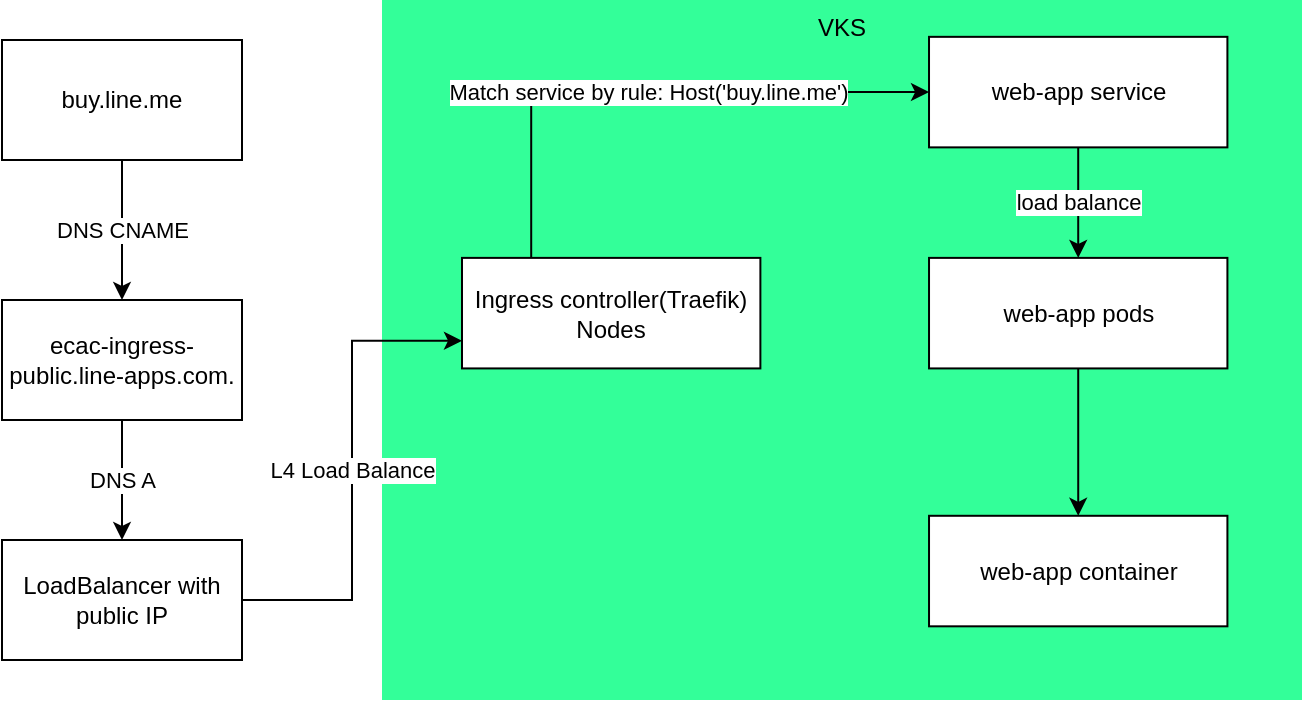 <mxfile version="13.6.9" type="github">
  <diagram id="KRTKBKxZudRrld9R8o7Q" name="Page-1">
    <mxGraphModel dx="760" dy="512" grid="1" gridSize="10" guides="1" tooltips="1" connect="1" arrows="1" fold="1" page="1" pageScale="1" pageWidth="827" pageHeight="1169" math="0" shadow="0">
      <root>
        <mxCell id="0" />
        <mxCell id="1" parent="0" />
        <mxCell id="SDYtCLWi_q_EeFBWO2lE-3" value="DNS A" style="edgeStyle=orthogonalEdgeStyle;rounded=0;orthogonalLoop=1;jettySize=auto;html=1;" parent="1" source="SDYtCLWi_q_EeFBWO2lE-1" target="SDYtCLWi_q_EeFBWO2lE-2" edge="1">
          <mxGeometry relative="1" as="geometry" />
        </mxCell>
        <mxCell id="SDYtCLWi_q_EeFBWO2lE-1" value="ecac-ingress-public.line-apps.com." style="rounded=0;whiteSpace=wrap;html=1;" parent="1" vertex="1">
          <mxGeometry x="20" y="200" width="120" height="60" as="geometry" />
        </mxCell>
        <mxCell id="SDYtCLWi_q_EeFBWO2lE-16" value="DNS CNAME" style="edgeStyle=orthogonalEdgeStyle;rounded=0;orthogonalLoop=1;jettySize=auto;html=1;" parent="1" source="SDYtCLWi_q_EeFBWO2lE-14" target="SDYtCLWi_q_EeFBWO2lE-1" edge="1">
          <mxGeometry relative="1" as="geometry" />
        </mxCell>
        <mxCell id="SDYtCLWi_q_EeFBWO2lE-14" value="buy.line.me" style="rounded=0;whiteSpace=wrap;html=1;" parent="1" vertex="1">
          <mxGeometry x="20" y="70" width="120" height="60" as="geometry" />
        </mxCell>
        <mxCell id="SDYtCLWi_q_EeFBWO2lE-2" value="LoadBalancer with public IP" style="rounded=0;whiteSpace=wrap;html=1;" parent="1" vertex="1">
          <mxGeometry x="20" y="320" width="120" height="60" as="geometry" />
        </mxCell>
        <mxCell id="SDYtCLWi_q_EeFBWO2lE-17" value="VKS" style="group;fillColor=#33FF99;rounded=0;shadow=0;comic=0;glass=0;" parent="1" vertex="1" connectable="0">
          <mxGeometry x="210" y="50" width="460" height="350" as="geometry" />
        </mxCell>
        <mxCell id="SDYtCLWi_q_EeFBWO2lE-4" value="Ingress controller(Traefik) Nodes" style="rounded=0;whiteSpace=wrap;html=1;" parent="SDYtCLWi_q_EeFBWO2lE-17" vertex="1">
          <mxGeometry x="40" y="128.947" width="149.189" height="55.263" as="geometry" />
        </mxCell>
        <mxCell id="SDYtCLWi_q_EeFBWO2lE-6" value="web-app service" style="rounded=0;whiteSpace=wrap;html=1;" parent="SDYtCLWi_q_EeFBWO2lE-17" vertex="1">
          <mxGeometry x="273.51" y="18.421" width="149.189" height="55.263" as="geometry" />
        </mxCell>
        <mxCell id="SDYtCLWi_q_EeFBWO2lE-7" value="Match service by rule: Host(&#39;buy.line.me&#39;)" style="edgeStyle=orthogonalEdgeStyle;rounded=0;orthogonalLoop=1;jettySize=auto;html=1;align=center;" parent="SDYtCLWi_q_EeFBWO2lE-17" source="SDYtCLWi_q_EeFBWO2lE-4" target="SDYtCLWi_q_EeFBWO2lE-6" edge="1">
          <mxGeometry relative="1" as="geometry">
            <Array as="points">
              <mxPoint x="74.595" y="73.684" />
              <mxPoint x="74.595" y="73.684" />
            </Array>
          </mxGeometry>
        </mxCell>
        <mxCell id="SDYtCLWi_q_EeFBWO2lE-8" value="web-app pods" style="rounded=0;whiteSpace=wrap;html=1;" parent="SDYtCLWi_q_EeFBWO2lE-17" vertex="1">
          <mxGeometry x="273.514" y="128.947" width="149.189" height="55.263" as="geometry" />
        </mxCell>
        <mxCell id="SDYtCLWi_q_EeFBWO2lE-9" value="load balance" style="edgeStyle=orthogonalEdgeStyle;rounded=0;orthogonalLoop=1;jettySize=auto;html=1;" parent="SDYtCLWi_q_EeFBWO2lE-17" source="SDYtCLWi_q_EeFBWO2lE-6" target="SDYtCLWi_q_EeFBWO2lE-8" edge="1">
          <mxGeometry relative="1" as="geometry" />
        </mxCell>
        <mxCell id="SDYtCLWi_q_EeFBWO2lE-10" value="web-app container" style="rounded=0;whiteSpace=wrap;html=1;" parent="SDYtCLWi_q_EeFBWO2lE-17" vertex="1">
          <mxGeometry x="273.514" y="257.895" width="149.189" height="55.263" as="geometry" />
        </mxCell>
        <mxCell id="SDYtCLWi_q_EeFBWO2lE-11" value="" style="edgeStyle=orthogonalEdgeStyle;rounded=0;orthogonalLoop=1;jettySize=auto;html=1;" parent="SDYtCLWi_q_EeFBWO2lE-17" source="SDYtCLWi_q_EeFBWO2lE-8" target="SDYtCLWi_q_EeFBWO2lE-10" edge="1">
          <mxGeometry relative="1" as="geometry" />
        </mxCell>
        <mxCell id="7az7m45PT8l8N48-JSgP-1" value="L4 Load Balance" style="edgeStyle=orthogonalEdgeStyle;rounded=0;orthogonalLoop=1;jettySize=auto;html=1;exitX=1;exitY=0.5;exitDx=0;exitDy=0;entryX=0;entryY=0.75;entryDx=0;entryDy=0;" edge="1" parent="1" source="SDYtCLWi_q_EeFBWO2lE-2" target="SDYtCLWi_q_EeFBWO2lE-4">
          <mxGeometry relative="1" as="geometry" />
        </mxCell>
      </root>
    </mxGraphModel>
  </diagram>
</mxfile>
